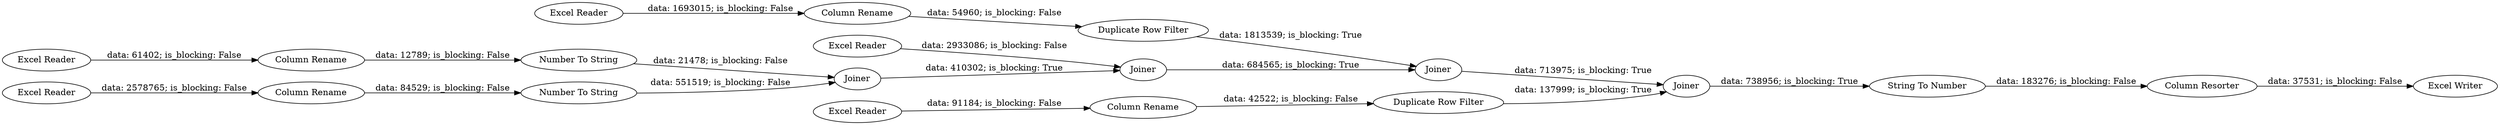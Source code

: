 digraph {
	"7365775721873802797_18" [label="Excel Writer"]
	"7365775721873802797_13" [label="Column Resorter"]
	"7365775721873802797_5" [label="Number To String"]
	"7365775721873802797_11" [label=Joiner]
	"7365775721873802797_6" [label="Number To String"]
	"7365775721873802797_8" [label="Excel Reader"]
	"7365775721873802797_17" [label="Duplicate Row Filter"]
	"7365775721873802797_15" [label="Column Rename"]
	"7365775721873802797_14" [label="Excel Reader"]
	"7365775721873802797_19" [label="Excel Reader"]
	"7365775721873802797_12" [label="String To Number"]
	"7365775721873802797_10" [label="Duplicate Row Filter"]
	"7365775721873802797_1" [label="Excel Reader"]
	"7365775721873802797_4" [label="Column Rename"]
	"7365775721873802797_2" [label="Excel Reader"]
	"7365775721873802797_7" [label=Joiner]
	"7365775721873802797_25" [label=Joiner]
	"7365775721873802797_16" [label=Joiner]
	"7365775721873802797_3" [label="Column Rename"]
	"7365775721873802797_9" [label="Column Rename"]
	"7365775721873802797_15" -> "7365775721873802797_17" [label="data: 42522; is_blocking: False"]
	"7365775721873802797_6" -> "7365775721873802797_7" [label="data: 551519; is_blocking: False"]
	"7365775721873802797_5" -> "7365775721873802797_7" [label="data: 21478; is_blocking: False"]
	"7365775721873802797_8" -> "7365775721873802797_9" [label="data: 1693015; is_blocking: False"]
	"7365775721873802797_9" -> "7365775721873802797_10" [label="data: 54960; is_blocking: False"]
	"7365775721873802797_17" -> "7365775721873802797_16" [label="data: 137999; is_blocking: True"]
	"7365775721873802797_13" -> "7365775721873802797_18" [label="data: 37531; is_blocking: False"]
	"7365775721873802797_10" -> "7365775721873802797_11" [label="data: 1813539; is_blocking: True"]
	"7365775721873802797_16" -> "7365775721873802797_12" [label="data: 738956; is_blocking: True"]
	"7365775721873802797_25" -> "7365775721873802797_11" [label="data: 684565; is_blocking: True"]
	"7365775721873802797_14" -> "7365775721873802797_15" [label="data: 91184; is_blocking: False"]
	"7365775721873802797_4" -> "7365775721873802797_5" [label="data: 12789; is_blocking: False"]
	"7365775721873802797_1" -> "7365775721873802797_4" [label="data: 61402; is_blocking: False"]
	"7365775721873802797_19" -> "7365775721873802797_25" [label="data: 2933086; is_blocking: False"]
	"7365775721873802797_2" -> "7365775721873802797_3" [label="data: 2578765; is_blocking: False"]
	"7365775721873802797_12" -> "7365775721873802797_13" [label="data: 183276; is_blocking: False"]
	"7365775721873802797_3" -> "7365775721873802797_6" [label="data: 84529; is_blocking: False"]
	"7365775721873802797_11" -> "7365775721873802797_16" [label="data: 713975; is_blocking: True"]
	"7365775721873802797_7" -> "7365775721873802797_25" [label="data: 410302; is_blocking: True"]
	rankdir=LR
}
